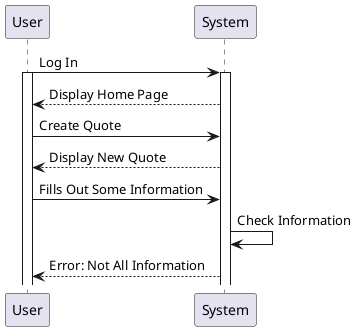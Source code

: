 @startuml
User -> System : Log In
activate System
activate User
System --> User : Display Home Page
User -> System : Create Quote
System --> User : Display New Quote
User -> System : Fills Out Some Information
System -> System : Check Information
System --> User : Error: Not All Information

@enduml